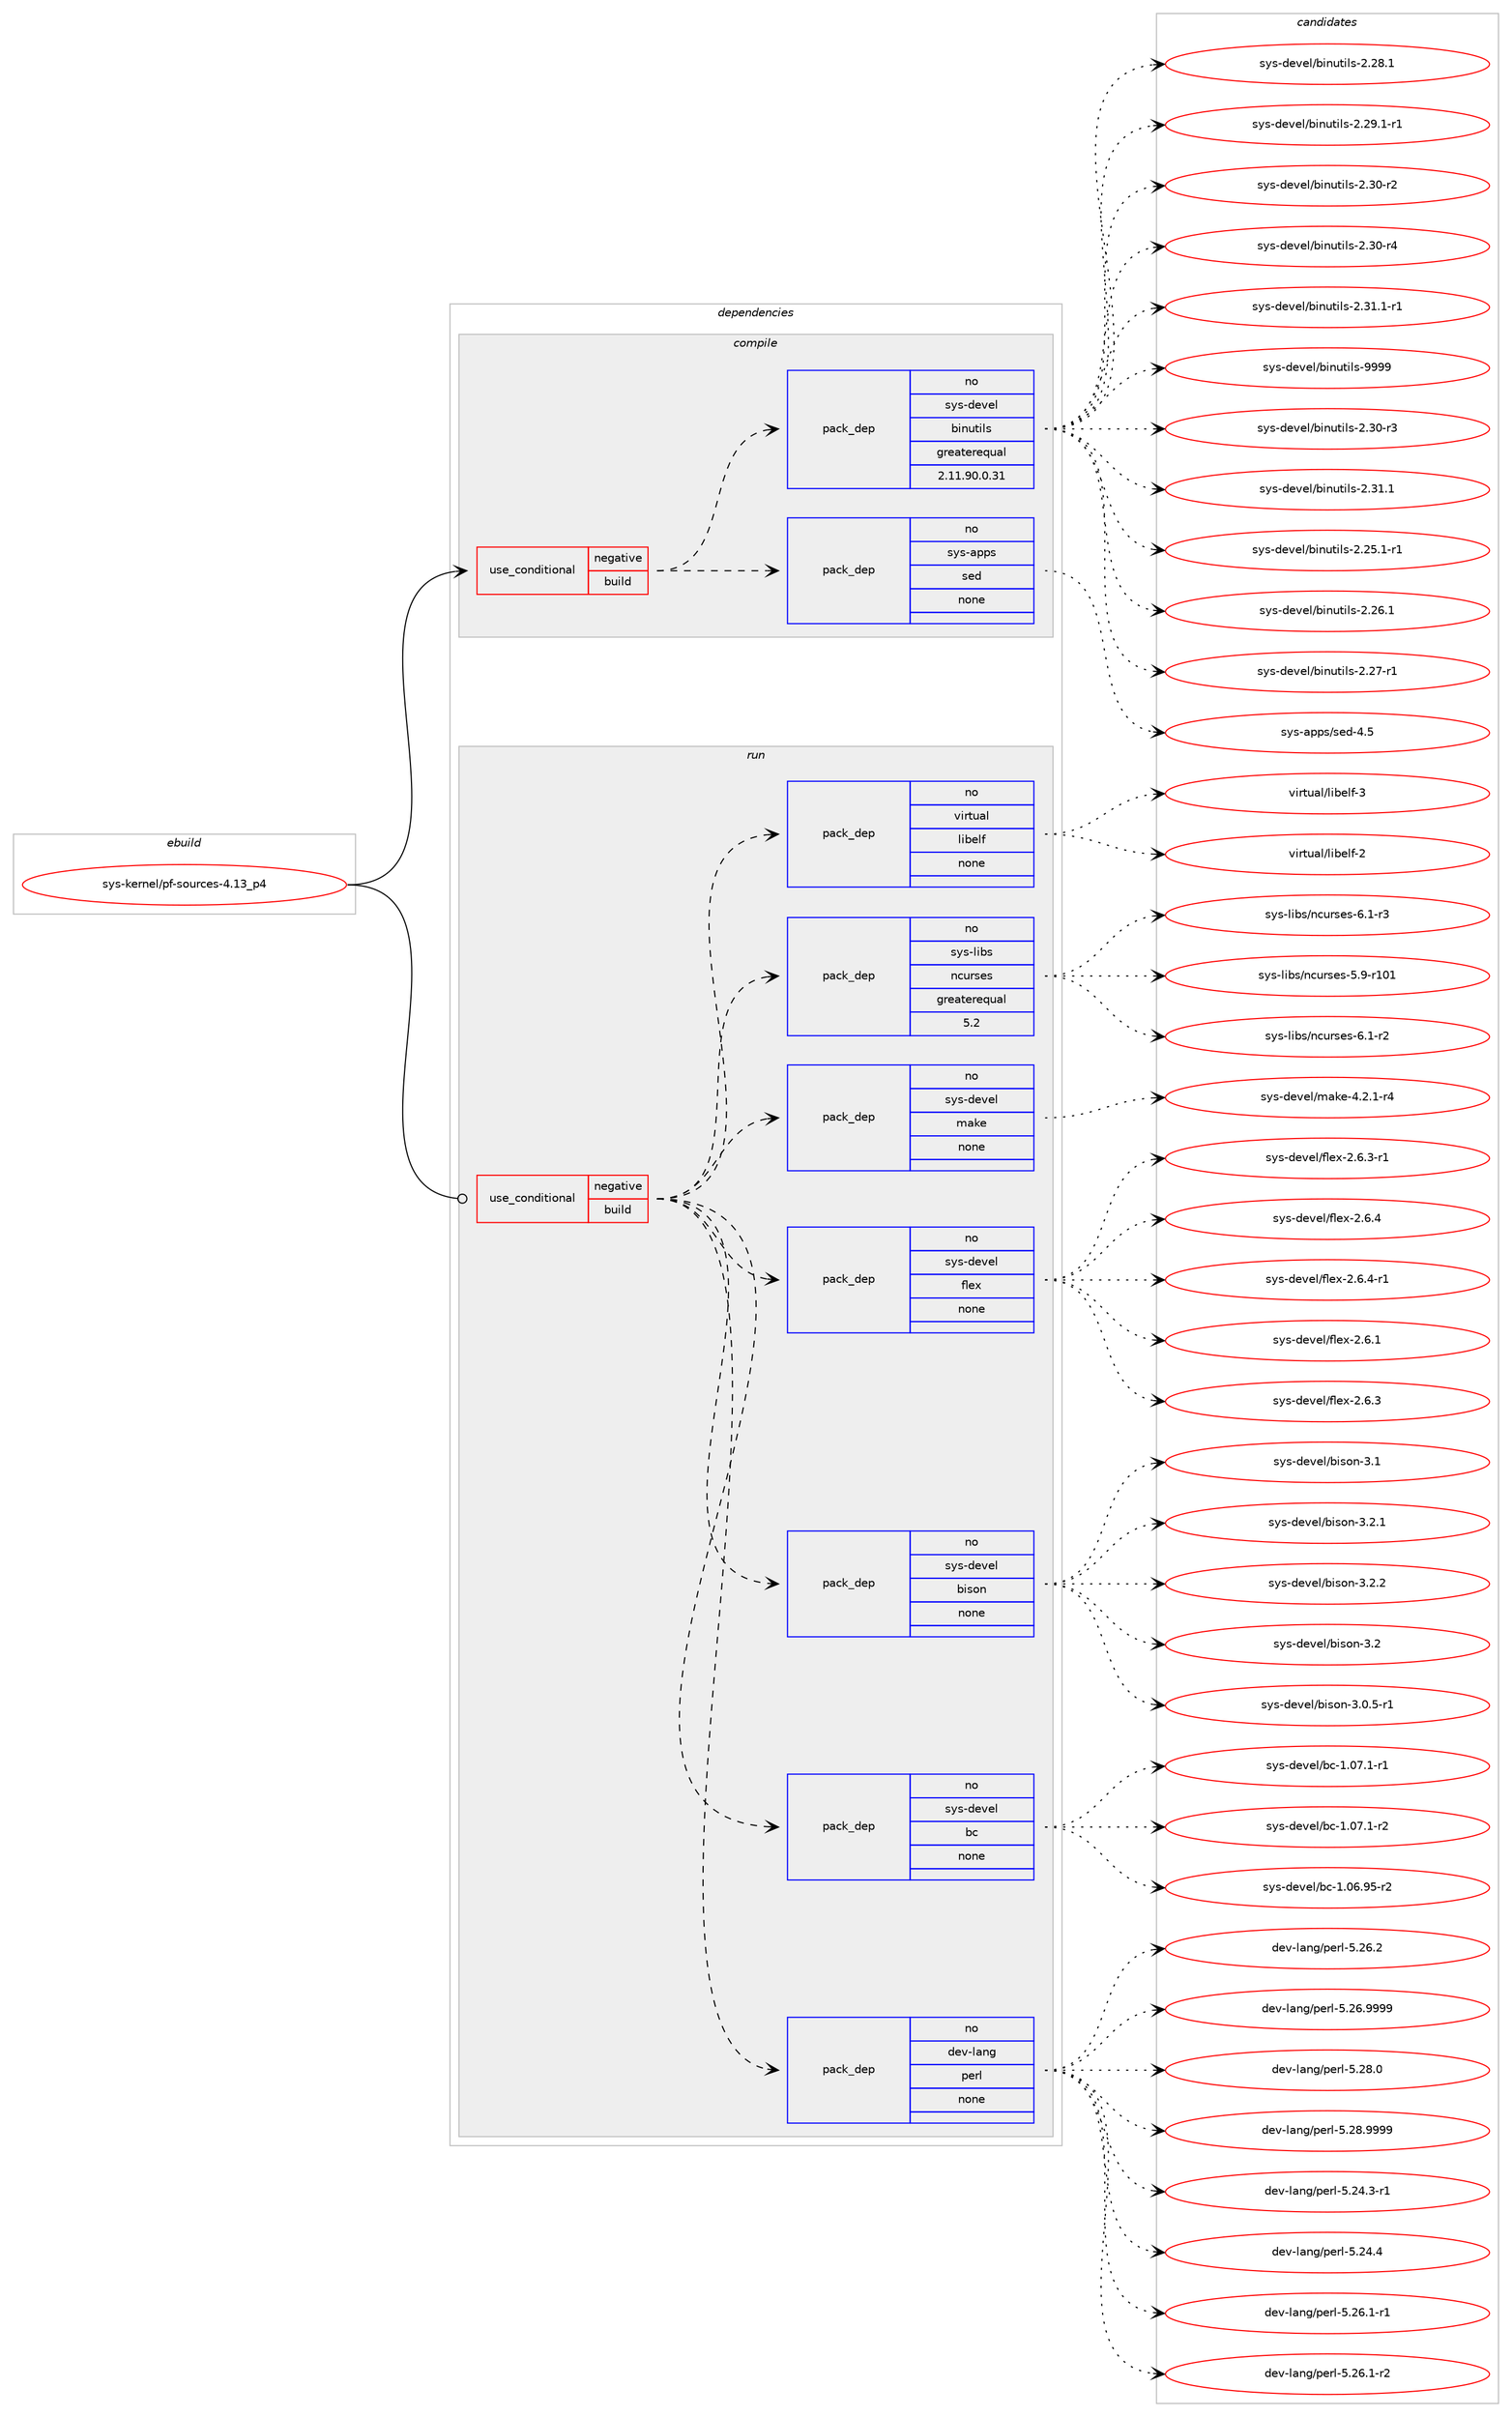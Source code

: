 digraph prolog {

# *************
# Graph options
# *************

newrank=true;
concentrate=true;
compound=true;
graph [rankdir=LR,fontname=Helvetica,fontsize=10,ranksep=1.5];#, ranksep=2.5, nodesep=0.2];
edge  [arrowhead=vee];
node  [fontname=Helvetica,fontsize=10];

# **********
# The ebuild
# **********

subgraph cluster_leftcol {
color=gray;
rank=same;
label=<<i>ebuild</i>>;
id [label="sys-kernel/pf-sources-4.13_p4", color=red, width=4, href="../sys-kernel/pf-sources-4.13_p4.svg"];
}

# ****************
# The dependencies
# ****************

subgraph cluster_midcol {
color=gray;
label=<<i>dependencies</i>>;
subgraph cluster_compile {
fillcolor="#eeeeee";
style=filled;
label=<<i>compile</i>>;
subgraph cond1235 {
dependency7183 [label=<<TABLE BORDER="0" CELLBORDER="1" CELLSPACING="0" CELLPADDING="4"><TR><TD ROWSPAN="3" CELLPADDING="10">use_conditional</TD></TR><TR><TD>negative</TD></TR><TR><TD>build</TD></TR></TABLE>>, shape=none, color=red];
subgraph pack5779 {
dependency7184 [label=<<TABLE BORDER="0" CELLBORDER="1" CELLSPACING="0" CELLPADDING="4" WIDTH="220"><TR><TD ROWSPAN="6" CELLPADDING="30">pack_dep</TD></TR><TR><TD WIDTH="110">no</TD></TR><TR><TD>sys-apps</TD></TR><TR><TD>sed</TD></TR><TR><TD>none</TD></TR><TR><TD></TD></TR></TABLE>>, shape=none, color=blue];
}
dependency7183:e -> dependency7184:w [weight=20,style="dashed",arrowhead="vee"];
subgraph pack5780 {
dependency7185 [label=<<TABLE BORDER="0" CELLBORDER="1" CELLSPACING="0" CELLPADDING="4" WIDTH="220"><TR><TD ROWSPAN="6" CELLPADDING="30">pack_dep</TD></TR><TR><TD WIDTH="110">no</TD></TR><TR><TD>sys-devel</TD></TR><TR><TD>binutils</TD></TR><TR><TD>greaterequal</TD></TR><TR><TD>2.11.90.0.31</TD></TR></TABLE>>, shape=none, color=blue];
}
dependency7183:e -> dependency7185:w [weight=20,style="dashed",arrowhead="vee"];
}
id:e -> dependency7183:w [weight=20,style="solid",arrowhead="vee"];
}
subgraph cluster_compileandrun {
fillcolor="#eeeeee";
style=filled;
label=<<i>compile and run</i>>;
}
subgraph cluster_run {
fillcolor="#eeeeee";
style=filled;
label=<<i>run</i>>;
subgraph cond1236 {
dependency7186 [label=<<TABLE BORDER="0" CELLBORDER="1" CELLSPACING="0" CELLPADDING="4"><TR><TD ROWSPAN="3" CELLPADDING="10">use_conditional</TD></TR><TR><TD>negative</TD></TR><TR><TD>build</TD></TR></TABLE>>, shape=none, color=red];
subgraph pack5781 {
dependency7187 [label=<<TABLE BORDER="0" CELLBORDER="1" CELLSPACING="0" CELLPADDING="4" WIDTH="220"><TR><TD ROWSPAN="6" CELLPADDING="30">pack_dep</TD></TR><TR><TD WIDTH="110">no</TD></TR><TR><TD>dev-lang</TD></TR><TR><TD>perl</TD></TR><TR><TD>none</TD></TR><TR><TD></TD></TR></TABLE>>, shape=none, color=blue];
}
dependency7186:e -> dependency7187:w [weight=20,style="dashed",arrowhead="vee"];
subgraph pack5782 {
dependency7188 [label=<<TABLE BORDER="0" CELLBORDER="1" CELLSPACING="0" CELLPADDING="4" WIDTH="220"><TR><TD ROWSPAN="6" CELLPADDING="30">pack_dep</TD></TR><TR><TD WIDTH="110">no</TD></TR><TR><TD>sys-devel</TD></TR><TR><TD>bc</TD></TR><TR><TD>none</TD></TR><TR><TD></TD></TR></TABLE>>, shape=none, color=blue];
}
dependency7186:e -> dependency7188:w [weight=20,style="dashed",arrowhead="vee"];
subgraph pack5783 {
dependency7189 [label=<<TABLE BORDER="0" CELLBORDER="1" CELLSPACING="0" CELLPADDING="4" WIDTH="220"><TR><TD ROWSPAN="6" CELLPADDING="30">pack_dep</TD></TR><TR><TD WIDTH="110">no</TD></TR><TR><TD>sys-devel</TD></TR><TR><TD>bison</TD></TR><TR><TD>none</TD></TR><TR><TD></TD></TR></TABLE>>, shape=none, color=blue];
}
dependency7186:e -> dependency7189:w [weight=20,style="dashed",arrowhead="vee"];
subgraph pack5784 {
dependency7190 [label=<<TABLE BORDER="0" CELLBORDER="1" CELLSPACING="0" CELLPADDING="4" WIDTH="220"><TR><TD ROWSPAN="6" CELLPADDING="30">pack_dep</TD></TR><TR><TD WIDTH="110">no</TD></TR><TR><TD>sys-devel</TD></TR><TR><TD>flex</TD></TR><TR><TD>none</TD></TR><TR><TD></TD></TR></TABLE>>, shape=none, color=blue];
}
dependency7186:e -> dependency7190:w [weight=20,style="dashed",arrowhead="vee"];
subgraph pack5785 {
dependency7191 [label=<<TABLE BORDER="0" CELLBORDER="1" CELLSPACING="0" CELLPADDING="4" WIDTH="220"><TR><TD ROWSPAN="6" CELLPADDING="30">pack_dep</TD></TR><TR><TD WIDTH="110">no</TD></TR><TR><TD>sys-devel</TD></TR><TR><TD>make</TD></TR><TR><TD>none</TD></TR><TR><TD></TD></TR></TABLE>>, shape=none, color=blue];
}
dependency7186:e -> dependency7191:w [weight=20,style="dashed",arrowhead="vee"];
subgraph pack5786 {
dependency7192 [label=<<TABLE BORDER="0" CELLBORDER="1" CELLSPACING="0" CELLPADDING="4" WIDTH="220"><TR><TD ROWSPAN="6" CELLPADDING="30">pack_dep</TD></TR><TR><TD WIDTH="110">no</TD></TR><TR><TD>sys-libs</TD></TR><TR><TD>ncurses</TD></TR><TR><TD>greaterequal</TD></TR><TR><TD>5.2</TD></TR></TABLE>>, shape=none, color=blue];
}
dependency7186:e -> dependency7192:w [weight=20,style="dashed",arrowhead="vee"];
subgraph pack5787 {
dependency7193 [label=<<TABLE BORDER="0" CELLBORDER="1" CELLSPACING="0" CELLPADDING="4" WIDTH="220"><TR><TD ROWSPAN="6" CELLPADDING="30">pack_dep</TD></TR><TR><TD WIDTH="110">no</TD></TR><TR><TD>virtual</TD></TR><TR><TD>libelf</TD></TR><TR><TD>none</TD></TR><TR><TD></TD></TR></TABLE>>, shape=none, color=blue];
}
dependency7186:e -> dependency7193:w [weight=20,style="dashed",arrowhead="vee"];
}
id:e -> dependency7186:w [weight=20,style="solid",arrowhead="odot"];
}
}

# **************
# The candidates
# **************

subgraph cluster_choices {
rank=same;
color=gray;
label=<<i>candidates</i>>;

subgraph choice5779 {
color=black;
nodesep=1;
choice11512111545971121121154711510110045524653 [label="sys-apps/sed-4.5", color=red, width=4,href="../sys-apps/sed-4.5.svg"];
dependency7184:e -> choice11512111545971121121154711510110045524653:w [style=dotted,weight="100"];
}
subgraph choice5780 {
color=black;
nodesep=1;
choice11512111545100101118101108479810511011711610510811545504651484511451 [label="sys-devel/binutils-2.30-r3", color=red, width=4,href="../sys-devel/binutils-2.30-r3.svg"];
choice11512111545100101118101108479810511011711610510811545504651494649 [label="sys-devel/binutils-2.31.1", color=red, width=4,href="../sys-devel/binutils-2.31.1.svg"];
choice115121115451001011181011084798105110117116105108115455046505346494511449 [label="sys-devel/binutils-2.25.1-r1", color=red, width=4,href="../sys-devel/binutils-2.25.1-r1.svg"];
choice11512111545100101118101108479810511011711610510811545504650544649 [label="sys-devel/binutils-2.26.1", color=red, width=4,href="../sys-devel/binutils-2.26.1.svg"];
choice11512111545100101118101108479810511011711610510811545504650554511449 [label="sys-devel/binutils-2.27-r1", color=red, width=4,href="../sys-devel/binutils-2.27-r1.svg"];
choice11512111545100101118101108479810511011711610510811545504650564649 [label="sys-devel/binutils-2.28.1", color=red, width=4,href="../sys-devel/binutils-2.28.1.svg"];
choice115121115451001011181011084798105110117116105108115455046505746494511449 [label="sys-devel/binutils-2.29.1-r1", color=red, width=4,href="../sys-devel/binutils-2.29.1-r1.svg"];
choice11512111545100101118101108479810511011711610510811545504651484511450 [label="sys-devel/binutils-2.30-r2", color=red, width=4,href="../sys-devel/binutils-2.30-r2.svg"];
choice11512111545100101118101108479810511011711610510811545504651484511452 [label="sys-devel/binutils-2.30-r4", color=red, width=4,href="../sys-devel/binutils-2.30-r4.svg"];
choice115121115451001011181011084798105110117116105108115455046514946494511449 [label="sys-devel/binutils-2.31.1-r1", color=red, width=4,href="../sys-devel/binutils-2.31.1-r1.svg"];
choice1151211154510010111810110847981051101171161051081154557575757 [label="sys-devel/binutils-9999", color=red, width=4,href="../sys-devel/binutils-9999.svg"];
dependency7185:e -> choice11512111545100101118101108479810511011711610510811545504651484511451:w [style=dotted,weight="100"];
dependency7185:e -> choice11512111545100101118101108479810511011711610510811545504651494649:w [style=dotted,weight="100"];
dependency7185:e -> choice115121115451001011181011084798105110117116105108115455046505346494511449:w [style=dotted,weight="100"];
dependency7185:e -> choice11512111545100101118101108479810511011711610510811545504650544649:w [style=dotted,weight="100"];
dependency7185:e -> choice11512111545100101118101108479810511011711610510811545504650554511449:w [style=dotted,weight="100"];
dependency7185:e -> choice11512111545100101118101108479810511011711610510811545504650564649:w [style=dotted,weight="100"];
dependency7185:e -> choice115121115451001011181011084798105110117116105108115455046505746494511449:w [style=dotted,weight="100"];
dependency7185:e -> choice11512111545100101118101108479810511011711610510811545504651484511450:w [style=dotted,weight="100"];
dependency7185:e -> choice11512111545100101118101108479810511011711610510811545504651484511452:w [style=dotted,weight="100"];
dependency7185:e -> choice115121115451001011181011084798105110117116105108115455046514946494511449:w [style=dotted,weight="100"];
dependency7185:e -> choice1151211154510010111810110847981051101171161051081154557575757:w [style=dotted,weight="100"];
}
subgraph choice5781 {
color=black;
nodesep=1;
choice100101118451089711010347112101114108455346505246514511449 [label="dev-lang/perl-5.24.3-r1", color=red, width=4,href="../dev-lang/perl-5.24.3-r1.svg"];
choice10010111845108971101034711210111410845534650524652 [label="dev-lang/perl-5.24.4", color=red, width=4,href="../dev-lang/perl-5.24.4.svg"];
choice100101118451089711010347112101114108455346505446494511449 [label="dev-lang/perl-5.26.1-r1", color=red, width=4,href="../dev-lang/perl-5.26.1-r1.svg"];
choice100101118451089711010347112101114108455346505446494511450 [label="dev-lang/perl-5.26.1-r2", color=red, width=4,href="../dev-lang/perl-5.26.1-r2.svg"];
choice10010111845108971101034711210111410845534650544650 [label="dev-lang/perl-5.26.2", color=red, width=4,href="../dev-lang/perl-5.26.2.svg"];
choice10010111845108971101034711210111410845534650544657575757 [label="dev-lang/perl-5.26.9999", color=red, width=4,href="../dev-lang/perl-5.26.9999.svg"];
choice10010111845108971101034711210111410845534650564648 [label="dev-lang/perl-5.28.0", color=red, width=4,href="../dev-lang/perl-5.28.0.svg"];
choice10010111845108971101034711210111410845534650564657575757 [label="dev-lang/perl-5.28.9999", color=red, width=4,href="../dev-lang/perl-5.28.9999.svg"];
dependency7187:e -> choice100101118451089711010347112101114108455346505246514511449:w [style=dotted,weight="100"];
dependency7187:e -> choice10010111845108971101034711210111410845534650524652:w [style=dotted,weight="100"];
dependency7187:e -> choice100101118451089711010347112101114108455346505446494511449:w [style=dotted,weight="100"];
dependency7187:e -> choice100101118451089711010347112101114108455346505446494511450:w [style=dotted,weight="100"];
dependency7187:e -> choice10010111845108971101034711210111410845534650544650:w [style=dotted,weight="100"];
dependency7187:e -> choice10010111845108971101034711210111410845534650544657575757:w [style=dotted,weight="100"];
dependency7187:e -> choice10010111845108971101034711210111410845534650564648:w [style=dotted,weight="100"];
dependency7187:e -> choice10010111845108971101034711210111410845534650564657575757:w [style=dotted,weight="100"];
}
subgraph choice5782 {
color=black;
nodesep=1;
choice1151211154510010111810110847989945494648544657534511450 [label="sys-devel/bc-1.06.95-r2", color=red, width=4,href="../sys-devel/bc-1.06.95-r2.svg"];
choice11512111545100101118101108479899454946485546494511449 [label="sys-devel/bc-1.07.1-r1", color=red, width=4,href="../sys-devel/bc-1.07.1-r1.svg"];
choice11512111545100101118101108479899454946485546494511450 [label="sys-devel/bc-1.07.1-r2", color=red, width=4,href="../sys-devel/bc-1.07.1-r2.svg"];
dependency7188:e -> choice1151211154510010111810110847989945494648544657534511450:w [style=dotted,weight="100"];
dependency7188:e -> choice11512111545100101118101108479899454946485546494511449:w [style=dotted,weight="100"];
dependency7188:e -> choice11512111545100101118101108479899454946485546494511450:w [style=dotted,weight="100"];
}
subgraph choice5783 {
color=black;
nodesep=1;
choice11512111545100101118101108479810511511111045514650 [label="sys-devel/bison-3.2", color=red, width=4,href="../sys-devel/bison-3.2.svg"];
choice1151211154510010111810110847981051151111104551464846534511449 [label="sys-devel/bison-3.0.5-r1", color=red, width=4,href="../sys-devel/bison-3.0.5-r1.svg"];
choice11512111545100101118101108479810511511111045514649 [label="sys-devel/bison-3.1", color=red, width=4,href="../sys-devel/bison-3.1.svg"];
choice115121115451001011181011084798105115111110455146504649 [label="sys-devel/bison-3.2.1", color=red, width=4,href="../sys-devel/bison-3.2.1.svg"];
choice115121115451001011181011084798105115111110455146504650 [label="sys-devel/bison-3.2.2", color=red, width=4,href="../sys-devel/bison-3.2.2.svg"];
dependency7189:e -> choice11512111545100101118101108479810511511111045514650:w [style=dotted,weight="100"];
dependency7189:e -> choice1151211154510010111810110847981051151111104551464846534511449:w [style=dotted,weight="100"];
dependency7189:e -> choice11512111545100101118101108479810511511111045514649:w [style=dotted,weight="100"];
dependency7189:e -> choice115121115451001011181011084798105115111110455146504649:w [style=dotted,weight="100"];
dependency7189:e -> choice115121115451001011181011084798105115111110455146504650:w [style=dotted,weight="100"];
}
subgraph choice5784 {
color=black;
nodesep=1;
choice1151211154510010111810110847102108101120455046544649 [label="sys-devel/flex-2.6.1", color=red, width=4,href="../sys-devel/flex-2.6.1.svg"];
choice1151211154510010111810110847102108101120455046544651 [label="sys-devel/flex-2.6.3", color=red, width=4,href="../sys-devel/flex-2.6.3.svg"];
choice11512111545100101118101108471021081011204550465446514511449 [label="sys-devel/flex-2.6.3-r1", color=red, width=4,href="../sys-devel/flex-2.6.3-r1.svg"];
choice1151211154510010111810110847102108101120455046544652 [label="sys-devel/flex-2.6.4", color=red, width=4,href="../sys-devel/flex-2.6.4.svg"];
choice11512111545100101118101108471021081011204550465446524511449 [label="sys-devel/flex-2.6.4-r1", color=red, width=4,href="../sys-devel/flex-2.6.4-r1.svg"];
dependency7190:e -> choice1151211154510010111810110847102108101120455046544649:w [style=dotted,weight="100"];
dependency7190:e -> choice1151211154510010111810110847102108101120455046544651:w [style=dotted,weight="100"];
dependency7190:e -> choice11512111545100101118101108471021081011204550465446514511449:w [style=dotted,weight="100"];
dependency7190:e -> choice1151211154510010111810110847102108101120455046544652:w [style=dotted,weight="100"];
dependency7190:e -> choice11512111545100101118101108471021081011204550465446524511449:w [style=dotted,weight="100"];
}
subgraph choice5785 {
color=black;
nodesep=1;
choice1151211154510010111810110847109971071014552465046494511452 [label="sys-devel/make-4.2.1-r4", color=red, width=4,href="../sys-devel/make-4.2.1-r4.svg"];
dependency7191:e -> choice1151211154510010111810110847109971071014552465046494511452:w [style=dotted,weight="100"];
}
subgraph choice5786 {
color=black;
nodesep=1;
choice115121115451081059811547110991171141151011154553465745114494849 [label="sys-libs/ncurses-5.9-r101", color=red, width=4,href="../sys-libs/ncurses-5.9-r101.svg"];
choice11512111545108105981154711099117114115101115455446494511450 [label="sys-libs/ncurses-6.1-r2", color=red, width=4,href="../sys-libs/ncurses-6.1-r2.svg"];
choice11512111545108105981154711099117114115101115455446494511451 [label="sys-libs/ncurses-6.1-r3", color=red, width=4,href="../sys-libs/ncurses-6.1-r3.svg"];
dependency7192:e -> choice115121115451081059811547110991171141151011154553465745114494849:w [style=dotted,weight="100"];
dependency7192:e -> choice11512111545108105981154711099117114115101115455446494511450:w [style=dotted,weight="100"];
dependency7192:e -> choice11512111545108105981154711099117114115101115455446494511451:w [style=dotted,weight="100"];
}
subgraph choice5787 {
color=black;
nodesep=1;
choice1181051141161179710847108105981011081024550 [label="virtual/libelf-2", color=red, width=4,href="../virtual/libelf-2.svg"];
choice1181051141161179710847108105981011081024551 [label="virtual/libelf-3", color=red, width=4,href="../virtual/libelf-3.svg"];
dependency7193:e -> choice1181051141161179710847108105981011081024550:w [style=dotted,weight="100"];
dependency7193:e -> choice1181051141161179710847108105981011081024551:w [style=dotted,weight="100"];
}
}

}
